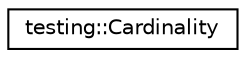 digraph "Graphical Class Hierarchy"
{
  edge [fontname="Helvetica",fontsize="10",labelfontname="Helvetica",labelfontsize="10"];
  node [fontname="Helvetica",fontsize="10",shape=record];
  rankdir="LR";
  Node0 [label="testing::Cardinality",height=0.2,width=0.4,color="black", fillcolor="white", style="filled",URL="$classtesting_1_1Cardinality.html"];
}
